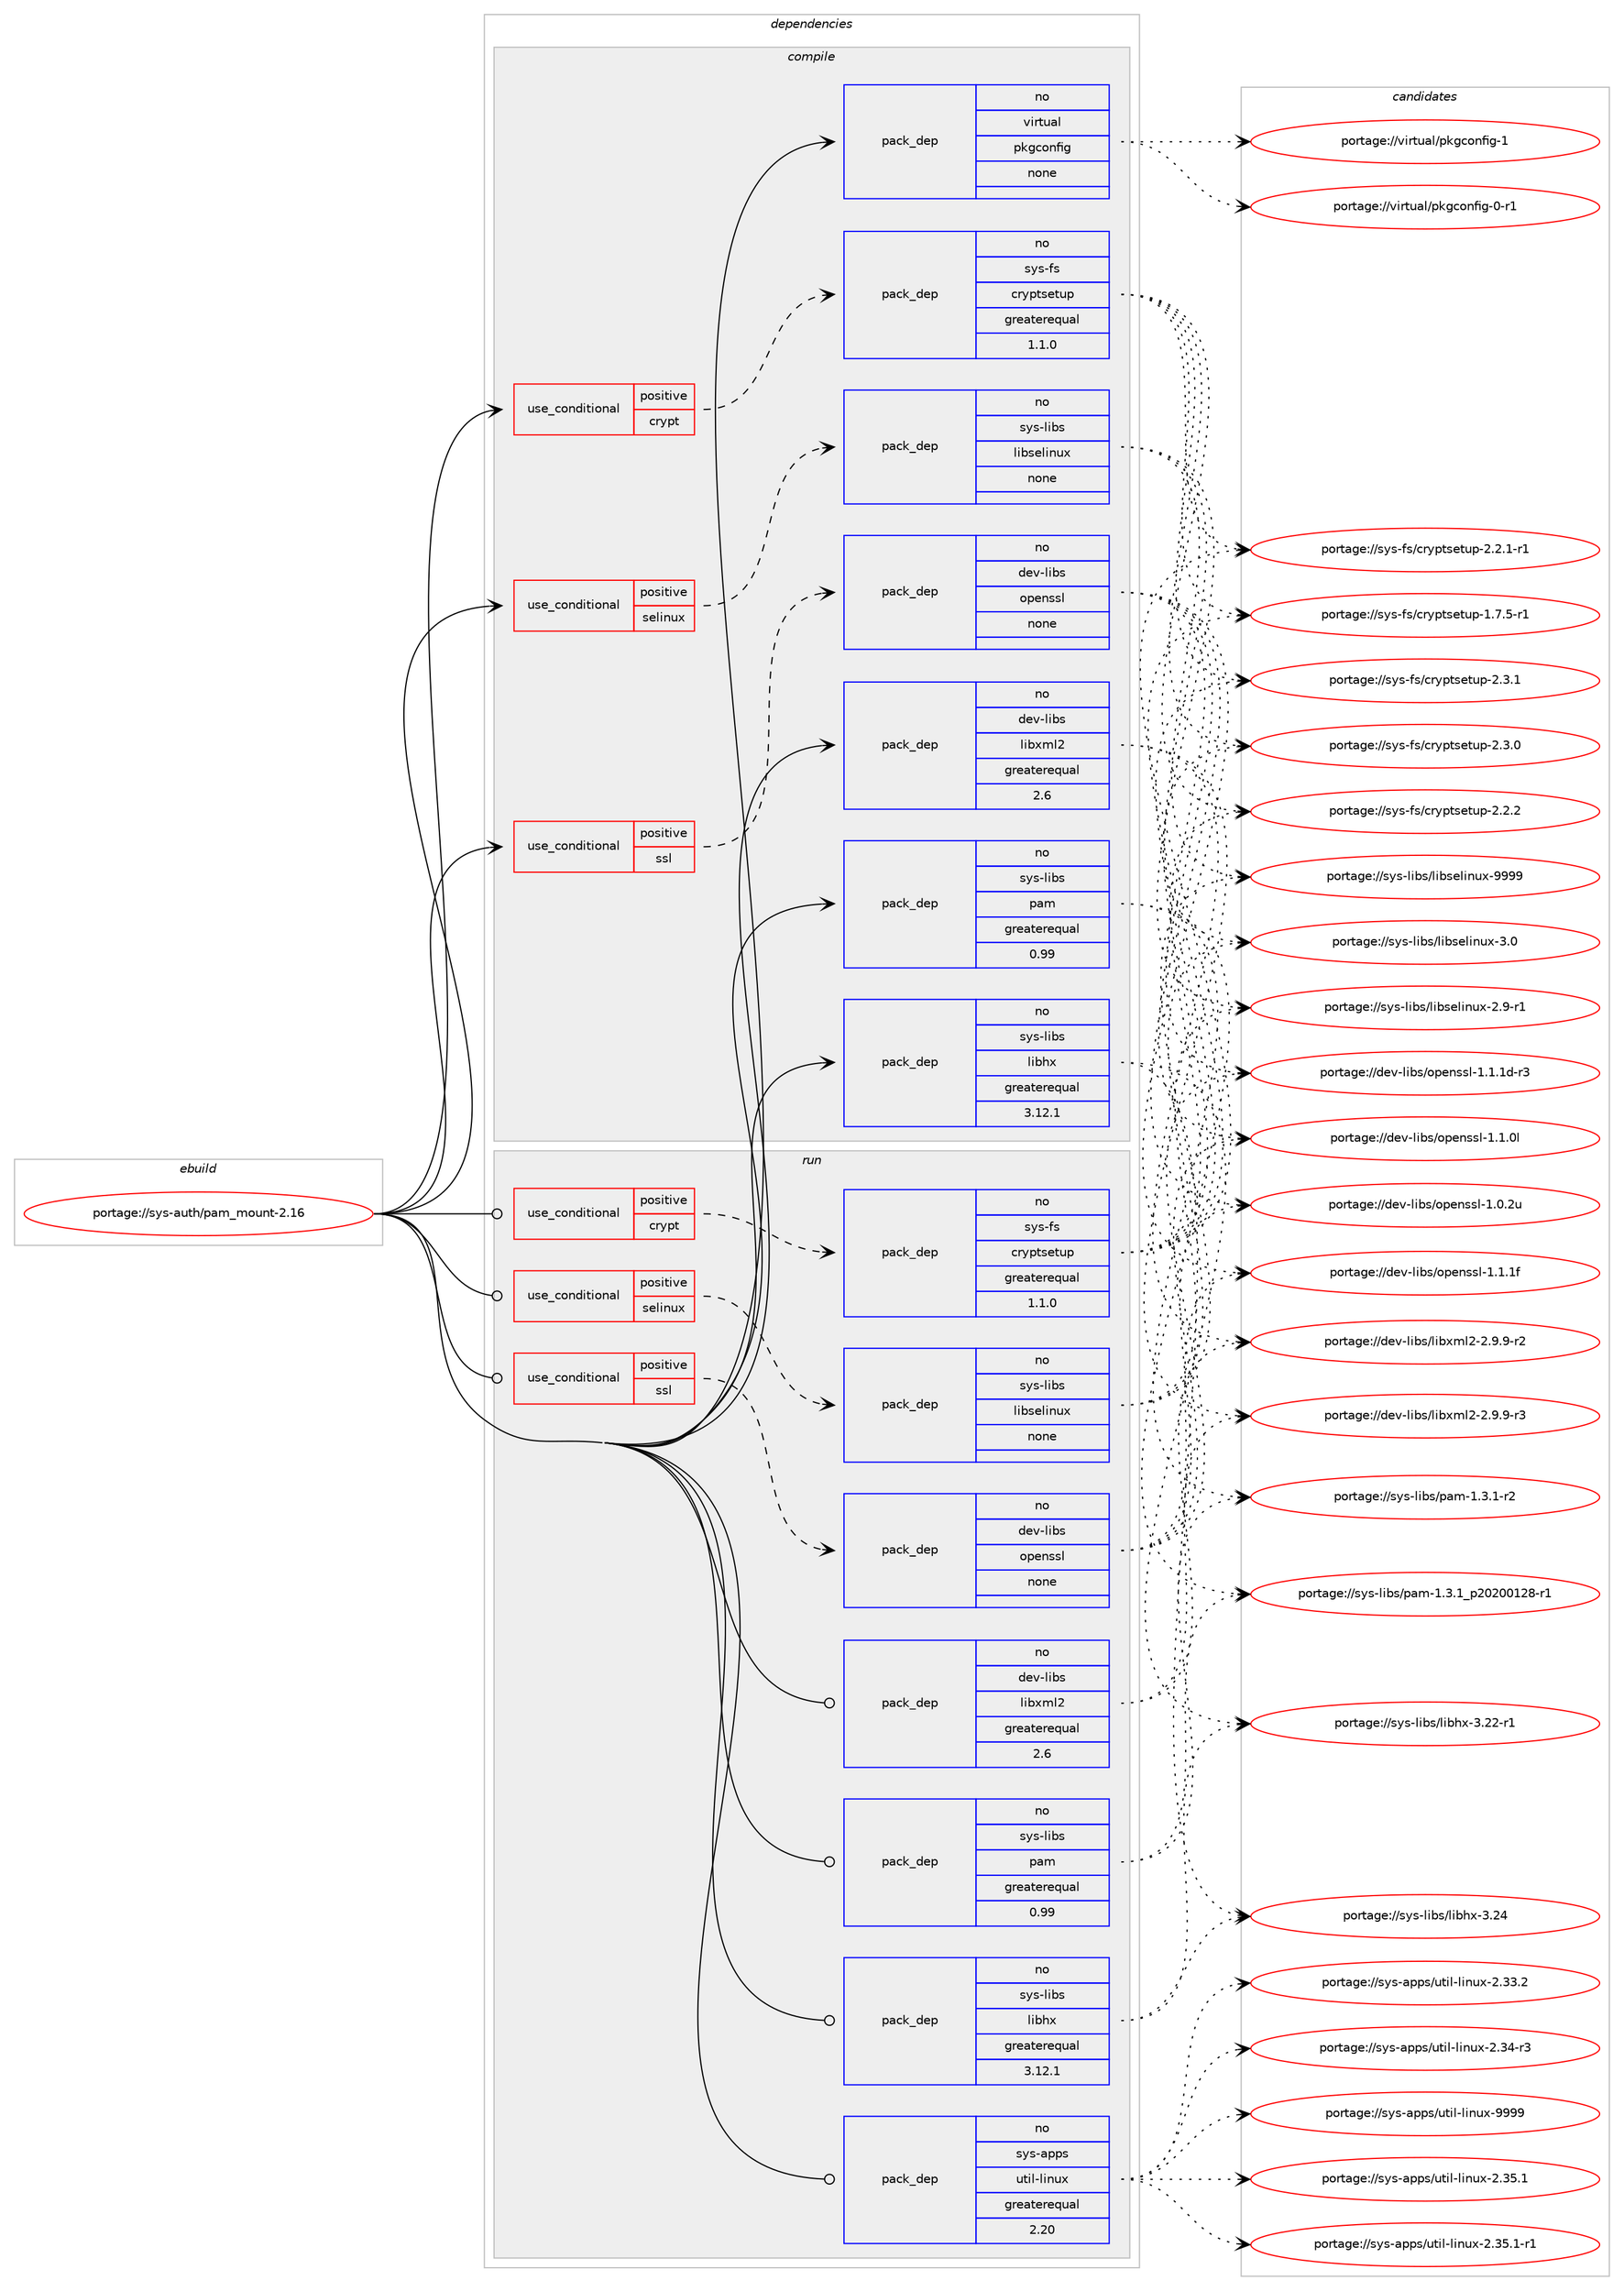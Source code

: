 digraph prolog {

# *************
# Graph options
# *************

newrank=true;
concentrate=true;
compound=true;
graph [rankdir=LR,fontname=Helvetica,fontsize=10,ranksep=1.5];#, ranksep=2.5, nodesep=0.2];
edge  [arrowhead=vee];
node  [fontname=Helvetica,fontsize=10];

# **********
# The ebuild
# **********

subgraph cluster_leftcol {
color=gray;
rank=same;
label=<<i>ebuild</i>>;
id [label="portage://sys-auth/pam_mount-2.16", color=red, width=4, href="../sys-auth/pam_mount-2.16.svg"];
}

# ****************
# The dependencies
# ****************

subgraph cluster_midcol {
color=gray;
label=<<i>dependencies</i>>;
subgraph cluster_compile {
fillcolor="#eeeeee";
style=filled;
label=<<i>compile</i>>;
subgraph cond395 {
dependency3238 [label=<<TABLE BORDER="0" CELLBORDER="1" CELLSPACING="0" CELLPADDING="4"><TR><TD ROWSPAN="3" CELLPADDING="10">use_conditional</TD></TR><TR><TD>positive</TD></TR><TR><TD>crypt</TD></TR></TABLE>>, shape=none, color=red];
subgraph pack2769 {
dependency3239 [label=<<TABLE BORDER="0" CELLBORDER="1" CELLSPACING="0" CELLPADDING="4" WIDTH="220"><TR><TD ROWSPAN="6" CELLPADDING="30">pack_dep</TD></TR><TR><TD WIDTH="110">no</TD></TR><TR><TD>sys-fs</TD></TR><TR><TD>cryptsetup</TD></TR><TR><TD>greaterequal</TD></TR><TR><TD>1.1.0</TD></TR></TABLE>>, shape=none, color=blue];
}
dependency3238:e -> dependency3239:w [weight=20,style="dashed",arrowhead="vee"];
}
id:e -> dependency3238:w [weight=20,style="solid",arrowhead="vee"];
subgraph cond396 {
dependency3240 [label=<<TABLE BORDER="0" CELLBORDER="1" CELLSPACING="0" CELLPADDING="4"><TR><TD ROWSPAN="3" CELLPADDING="10">use_conditional</TD></TR><TR><TD>positive</TD></TR><TR><TD>selinux</TD></TR></TABLE>>, shape=none, color=red];
subgraph pack2770 {
dependency3241 [label=<<TABLE BORDER="0" CELLBORDER="1" CELLSPACING="0" CELLPADDING="4" WIDTH="220"><TR><TD ROWSPAN="6" CELLPADDING="30">pack_dep</TD></TR><TR><TD WIDTH="110">no</TD></TR><TR><TD>sys-libs</TD></TR><TR><TD>libselinux</TD></TR><TR><TD>none</TD></TR><TR><TD></TD></TR></TABLE>>, shape=none, color=blue];
}
dependency3240:e -> dependency3241:w [weight=20,style="dashed",arrowhead="vee"];
}
id:e -> dependency3240:w [weight=20,style="solid",arrowhead="vee"];
subgraph cond397 {
dependency3242 [label=<<TABLE BORDER="0" CELLBORDER="1" CELLSPACING="0" CELLPADDING="4"><TR><TD ROWSPAN="3" CELLPADDING="10">use_conditional</TD></TR><TR><TD>positive</TD></TR><TR><TD>ssl</TD></TR></TABLE>>, shape=none, color=red];
subgraph pack2771 {
dependency3243 [label=<<TABLE BORDER="0" CELLBORDER="1" CELLSPACING="0" CELLPADDING="4" WIDTH="220"><TR><TD ROWSPAN="6" CELLPADDING="30">pack_dep</TD></TR><TR><TD WIDTH="110">no</TD></TR><TR><TD>dev-libs</TD></TR><TR><TD>openssl</TD></TR><TR><TD>none</TD></TR><TR><TD></TD></TR></TABLE>>, shape=none, color=blue];
}
dependency3242:e -> dependency3243:w [weight=20,style="dashed",arrowhead="vee"];
}
id:e -> dependency3242:w [weight=20,style="solid",arrowhead="vee"];
subgraph pack2772 {
dependency3244 [label=<<TABLE BORDER="0" CELLBORDER="1" CELLSPACING="0" CELLPADDING="4" WIDTH="220"><TR><TD ROWSPAN="6" CELLPADDING="30">pack_dep</TD></TR><TR><TD WIDTH="110">no</TD></TR><TR><TD>dev-libs</TD></TR><TR><TD>libxml2</TD></TR><TR><TD>greaterequal</TD></TR><TR><TD>2.6</TD></TR></TABLE>>, shape=none, color=blue];
}
id:e -> dependency3244:w [weight=20,style="solid",arrowhead="vee"];
subgraph pack2773 {
dependency3245 [label=<<TABLE BORDER="0" CELLBORDER="1" CELLSPACING="0" CELLPADDING="4" WIDTH="220"><TR><TD ROWSPAN="6" CELLPADDING="30">pack_dep</TD></TR><TR><TD WIDTH="110">no</TD></TR><TR><TD>sys-libs</TD></TR><TR><TD>libhx</TD></TR><TR><TD>greaterequal</TD></TR><TR><TD>3.12.1</TD></TR></TABLE>>, shape=none, color=blue];
}
id:e -> dependency3245:w [weight=20,style="solid",arrowhead="vee"];
subgraph pack2774 {
dependency3246 [label=<<TABLE BORDER="0" CELLBORDER="1" CELLSPACING="0" CELLPADDING="4" WIDTH="220"><TR><TD ROWSPAN="6" CELLPADDING="30">pack_dep</TD></TR><TR><TD WIDTH="110">no</TD></TR><TR><TD>sys-libs</TD></TR><TR><TD>pam</TD></TR><TR><TD>greaterequal</TD></TR><TR><TD>0.99</TD></TR></TABLE>>, shape=none, color=blue];
}
id:e -> dependency3246:w [weight=20,style="solid",arrowhead="vee"];
subgraph pack2775 {
dependency3247 [label=<<TABLE BORDER="0" CELLBORDER="1" CELLSPACING="0" CELLPADDING="4" WIDTH="220"><TR><TD ROWSPAN="6" CELLPADDING="30">pack_dep</TD></TR><TR><TD WIDTH="110">no</TD></TR><TR><TD>virtual</TD></TR><TR><TD>pkgconfig</TD></TR><TR><TD>none</TD></TR><TR><TD></TD></TR></TABLE>>, shape=none, color=blue];
}
id:e -> dependency3247:w [weight=20,style="solid",arrowhead="vee"];
}
subgraph cluster_compileandrun {
fillcolor="#eeeeee";
style=filled;
label=<<i>compile and run</i>>;
}
subgraph cluster_run {
fillcolor="#eeeeee";
style=filled;
label=<<i>run</i>>;
subgraph cond398 {
dependency3248 [label=<<TABLE BORDER="0" CELLBORDER="1" CELLSPACING="0" CELLPADDING="4"><TR><TD ROWSPAN="3" CELLPADDING="10">use_conditional</TD></TR><TR><TD>positive</TD></TR><TR><TD>crypt</TD></TR></TABLE>>, shape=none, color=red];
subgraph pack2776 {
dependency3249 [label=<<TABLE BORDER="0" CELLBORDER="1" CELLSPACING="0" CELLPADDING="4" WIDTH="220"><TR><TD ROWSPAN="6" CELLPADDING="30">pack_dep</TD></TR><TR><TD WIDTH="110">no</TD></TR><TR><TD>sys-fs</TD></TR><TR><TD>cryptsetup</TD></TR><TR><TD>greaterequal</TD></TR><TR><TD>1.1.0</TD></TR></TABLE>>, shape=none, color=blue];
}
dependency3248:e -> dependency3249:w [weight=20,style="dashed",arrowhead="vee"];
}
id:e -> dependency3248:w [weight=20,style="solid",arrowhead="odot"];
subgraph cond399 {
dependency3250 [label=<<TABLE BORDER="0" CELLBORDER="1" CELLSPACING="0" CELLPADDING="4"><TR><TD ROWSPAN="3" CELLPADDING="10">use_conditional</TD></TR><TR><TD>positive</TD></TR><TR><TD>selinux</TD></TR></TABLE>>, shape=none, color=red];
subgraph pack2777 {
dependency3251 [label=<<TABLE BORDER="0" CELLBORDER="1" CELLSPACING="0" CELLPADDING="4" WIDTH="220"><TR><TD ROWSPAN="6" CELLPADDING="30">pack_dep</TD></TR><TR><TD WIDTH="110">no</TD></TR><TR><TD>sys-libs</TD></TR><TR><TD>libselinux</TD></TR><TR><TD>none</TD></TR><TR><TD></TD></TR></TABLE>>, shape=none, color=blue];
}
dependency3250:e -> dependency3251:w [weight=20,style="dashed",arrowhead="vee"];
}
id:e -> dependency3250:w [weight=20,style="solid",arrowhead="odot"];
subgraph cond400 {
dependency3252 [label=<<TABLE BORDER="0" CELLBORDER="1" CELLSPACING="0" CELLPADDING="4"><TR><TD ROWSPAN="3" CELLPADDING="10">use_conditional</TD></TR><TR><TD>positive</TD></TR><TR><TD>ssl</TD></TR></TABLE>>, shape=none, color=red];
subgraph pack2778 {
dependency3253 [label=<<TABLE BORDER="0" CELLBORDER="1" CELLSPACING="0" CELLPADDING="4" WIDTH="220"><TR><TD ROWSPAN="6" CELLPADDING="30">pack_dep</TD></TR><TR><TD WIDTH="110">no</TD></TR><TR><TD>dev-libs</TD></TR><TR><TD>openssl</TD></TR><TR><TD>none</TD></TR><TR><TD></TD></TR></TABLE>>, shape=none, color=blue];
}
dependency3252:e -> dependency3253:w [weight=20,style="dashed",arrowhead="vee"];
}
id:e -> dependency3252:w [weight=20,style="solid",arrowhead="odot"];
subgraph pack2779 {
dependency3254 [label=<<TABLE BORDER="0" CELLBORDER="1" CELLSPACING="0" CELLPADDING="4" WIDTH="220"><TR><TD ROWSPAN="6" CELLPADDING="30">pack_dep</TD></TR><TR><TD WIDTH="110">no</TD></TR><TR><TD>dev-libs</TD></TR><TR><TD>libxml2</TD></TR><TR><TD>greaterequal</TD></TR><TR><TD>2.6</TD></TR></TABLE>>, shape=none, color=blue];
}
id:e -> dependency3254:w [weight=20,style="solid",arrowhead="odot"];
subgraph pack2780 {
dependency3255 [label=<<TABLE BORDER="0" CELLBORDER="1" CELLSPACING="0" CELLPADDING="4" WIDTH="220"><TR><TD ROWSPAN="6" CELLPADDING="30">pack_dep</TD></TR><TR><TD WIDTH="110">no</TD></TR><TR><TD>sys-apps</TD></TR><TR><TD>util-linux</TD></TR><TR><TD>greaterequal</TD></TR><TR><TD>2.20</TD></TR></TABLE>>, shape=none, color=blue];
}
id:e -> dependency3255:w [weight=20,style="solid",arrowhead="odot"];
subgraph pack2781 {
dependency3256 [label=<<TABLE BORDER="0" CELLBORDER="1" CELLSPACING="0" CELLPADDING="4" WIDTH="220"><TR><TD ROWSPAN="6" CELLPADDING="30">pack_dep</TD></TR><TR><TD WIDTH="110">no</TD></TR><TR><TD>sys-libs</TD></TR><TR><TD>libhx</TD></TR><TR><TD>greaterequal</TD></TR><TR><TD>3.12.1</TD></TR></TABLE>>, shape=none, color=blue];
}
id:e -> dependency3256:w [weight=20,style="solid",arrowhead="odot"];
subgraph pack2782 {
dependency3257 [label=<<TABLE BORDER="0" CELLBORDER="1" CELLSPACING="0" CELLPADDING="4" WIDTH="220"><TR><TD ROWSPAN="6" CELLPADDING="30">pack_dep</TD></TR><TR><TD WIDTH="110">no</TD></TR><TR><TD>sys-libs</TD></TR><TR><TD>pam</TD></TR><TR><TD>greaterequal</TD></TR><TR><TD>0.99</TD></TR></TABLE>>, shape=none, color=blue];
}
id:e -> dependency3257:w [weight=20,style="solid",arrowhead="odot"];
}
}

# **************
# The candidates
# **************

subgraph cluster_choices {
rank=same;
color=gray;
label=<<i>candidates</i>>;

subgraph choice2769 {
color=black;
nodesep=1;
choice115121115451021154799114121112116115101116117112455046514649 [label="portage://sys-fs/cryptsetup-2.3.1", color=red, width=4,href="../sys-fs/cryptsetup-2.3.1.svg"];
choice115121115451021154799114121112116115101116117112455046514648 [label="portage://sys-fs/cryptsetup-2.3.0", color=red, width=4,href="../sys-fs/cryptsetup-2.3.0.svg"];
choice115121115451021154799114121112116115101116117112455046504650 [label="portage://sys-fs/cryptsetup-2.2.2", color=red, width=4,href="../sys-fs/cryptsetup-2.2.2.svg"];
choice1151211154510211547991141211121161151011161171124550465046494511449 [label="portage://sys-fs/cryptsetup-2.2.1-r1", color=red, width=4,href="../sys-fs/cryptsetup-2.2.1-r1.svg"];
choice1151211154510211547991141211121161151011161171124549465546534511449 [label="portage://sys-fs/cryptsetup-1.7.5-r1", color=red, width=4,href="../sys-fs/cryptsetup-1.7.5-r1.svg"];
dependency3239:e -> choice115121115451021154799114121112116115101116117112455046514649:w [style=dotted,weight="100"];
dependency3239:e -> choice115121115451021154799114121112116115101116117112455046514648:w [style=dotted,weight="100"];
dependency3239:e -> choice115121115451021154799114121112116115101116117112455046504650:w [style=dotted,weight="100"];
dependency3239:e -> choice1151211154510211547991141211121161151011161171124550465046494511449:w [style=dotted,weight="100"];
dependency3239:e -> choice1151211154510211547991141211121161151011161171124549465546534511449:w [style=dotted,weight="100"];
}
subgraph choice2770 {
color=black;
nodesep=1;
choice115121115451081059811547108105981151011081051101171204557575757 [label="portage://sys-libs/libselinux-9999", color=red, width=4,href="../sys-libs/libselinux-9999.svg"];
choice1151211154510810598115471081059811510110810511011712045514648 [label="portage://sys-libs/libselinux-3.0", color=red, width=4,href="../sys-libs/libselinux-3.0.svg"];
choice11512111545108105981154710810598115101108105110117120455046574511449 [label="portage://sys-libs/libselinux-2.9-r1", color=red, width=4,href="../sys-libs/libselinux-2.9-r1.svg"];
dependency3241:e -> choice115121115451081059811547108105981151011081051101171204557575757:w [style=dotted,weight="100"];
dependency3241:e -> choice1151211154510810598115471081059811510110810511011712045514648:w [style=dotted,weight="100"];
dependency3241:e -> choice11512111545108105981154710810598115101108105110117120455046574511449:w [style=dotted,weight="100"];
}
subgraph choice2771 {
color=black;
nodesep=1;
choice100101118451081059811547111112101110115115108454946494649102 [label="portage://dev-libs/openssl-1.1.1f", color=red, width=4,href="../dev-libs/openssl-1.1.1f.svg"];
choice1001011184510810598115471111121011101151151084549464946491004511451 [label="portage://dev-libs/openssl-1.1.1d-r3", color=red, width=4,href="../dev-libs/openssl-1.1.1d-r3.svg"];
choice100101118451081059811547111112101110115115108454946494648108 [label="portage://dev-libs/openssl-1.1.0l", color=red, width=4,href="../dev-libs/openssl-1.1.0l.svg"];
choice100101118451081059811547111112101110115115108454946484650117 [label="portage://dev-libs/openssl-1.0.2u", color=red, width=4,href="../dev-libs/openssl-1.0.2u.svg"];
dependency3243:e -> choice100101118451081059811547111112101110115115108454946494649102:w [style=dotted,weight="100"];
dependency3243:e -> choice1001011184510810598115471111121011101151151084549464946491004511451:w [style=dotted,weight="100"];
dependency3243:e -> choice100101118451081059811547111112101110115115108454946494648108:w [style=dotted,weight="100"];
dependency3243:e -> choice100101118451081059811547111112101110115115108454946484650117:w [style=dotted,weight="100"];
}
subgraph choice2772 {
color=black;
nodesep=1;
choice10010111845108105981154710810598120109108504550465746574511451 [label="portage://dev-libs/libxml2-2.9.9-r3", color=red, width=4,href="../dev-libs/libxml2-2.9.9-r3.svg"];
choice10010111845108105981154710810598120109108504550465746574511450 [label="portage://dev-libs/libxml2-2.9.9-r2", color=red, width=4,href="../dev-libs/libxml2-2.9.9-r2.svg"];
dependency3244:e -> choice10010111845108105981154710810598120109108504550465746574511451:w [style=dotted,weight="100"];
dependency3244:e -> choice10010111845108105981154710810598120109108504550465746574511450:w [style=dotted,weight="100"];
}
subgraph choice2773 {
color=black;
nodesep=1;
choice115121115451081059811547108105981041204551465052 [label="portage://sys-libs/libhx-3.24", color=red, width=4,href="../sys-libs/libhx-3.24.svg"];
choice1151211154510810598115471081059810412045514650504511449 [label="portage://sys-libs/libhx-3.22-r1", color=red, width=4,href="../sys-libs/libhx-3.22-r1.svg"];
dependency3245:e -> choice115121115451081059811547108105981041204551465052:w [style=dotted,weight="100"];
dependency3245:e -> choice1151211154510810598115471081059810412045514650504511449:w [style=dotted,weight="100"];
}
subgraph choice2774 {
color=black;
nodesep=1;
choice115121115451081059811547112971094549465146499511250485048484950564511449 [label="portage://sys-libs/pam-1.3.1_p20200128-r1", color=red, width=4,href="../sys-libs/pam-1.3.1_p20200128-r1.svg"];
choice115121115451081059811547112971094549465146494511450 [label="portage://sys-libs/pam-1.3.1-r2", color=red, width=4,href="../sys-libs/pam-1.3.1-r2.svg"];
dependency3246:e -> choice115121115451081059811547112971094549465146499511250485048484950564511449:w [style=dotted,weight="100"];
dependency3246:e -> choice115121115451081059811547112971094549465146494511450:w [style=dotted,weight="100"];
}
subgraph choice2775 {
color=black;
nodesep=1;
choice1181051141161179710847112107103991111101021051034549 [label="portage://virtual/pkgconfig-1", color=red, width=4,href="../virtual/pkgconfig-1.svg"];
choice11810511411611797108471121071039911111010210510345484511449 [label="portage://virtual/pkgconfig-0-r1", color=red, width=4,href="../virtual/pkgconfig-0-r1.svg"];
dependency3247:e -> choice1181051141161179710847112107103991111101021051034549:w [style=dotted,weight="100"];
dependency3247:e -> choice11810511411611797108471121071039911111010210510345484511449:w [style=dotted,weight="100"];
}
subgraph choice2776 {
color=black;
nodesep=1;
choice115121115451021154799114121112116115101116117112455046514649 [label="portage://sys-fs/cryptsetup-2.3.1", color=red, width=4,href="../sys-fs/cryptsetup-2.3.1.svg"];
choice115121115451021154799114121112116115101116117112455046514648 [label="portage://sys-fs/cryptsetup-2.3.0", color=red, width=4,href="../sys-fs/cryptsetup-2.3.0.svg"];
choice115121115451021154799114121112116115101116117112455046504650 [label="portage://sys-fs/cryptsetup-2.2.2", color=red, width=4,href="../sys-fs/cryptsetup-2.2.2.svg"];
choice1151211154510211547991141211121161151011161171124550465046494511449 [label="portage://sys-fs/cryptsetup-2.2.1-r1", color=red, width=4,href="../sys-fs/cryptsetup-2.2.1-r1.svg"];
choice1151211154510211547991141211121161151011161171124549465546534511449 [label="portage://sys-fs/cryptsetup-1.7.5-r1", color=red, width=4,href="../sys-fs/cryptsetup-1.7.5-r1.svg"];
dependency3249:e -> choice115121115451021154799114121112116115101116117112455046514649:w [style=dotted,weight="100"];
dependency3249:e -> choice115121115451021154799114121112116115101116117112455046514648:w [style=dotted,weight="100"];
dependency3249:e -> choice115121115451021154799114121112116115101116117112455046504650:w [style=dotted,weight="100"];
dependency3249:e -> choice1151211154510211547991141211121161151011161171124550465046494511449:w [style=dotted,weight="100"];
dependency3249:e -> choice1151211154510211547991141211121161151011161171124549465546534511449:w [style=dotted,weight="100"];
}
subgraph choice2777 {
color=black;
nodesep=1;
choice115121115451081059811547108105981151011081051101171204557575757 [label="portage://sys-libs/libselinux-9999", color=red, width=4,href="../sys-libs/libselinux-9999.svg"];
choice1151211154510810598115471081059811510110810511011712045514648 [label="portage://sys-libs/libselinux-3.0", color=red, width=4,href="../sys-libs/libselinux-3.0.svg"];
choice11512111545108105981154710810598115101108105110117120455046574511449 [label="portage://sys-libs/libselinux-2.9-r1", color=red, width=4,href="../sys-libs/libselinux-2.9-r1.svg"];
dependency3251:e -> choice115121115451081059811547108105981151011081051101171204557575757:w [style=dotted,weight="100"];
dependency3251:e -> choice1151211154510810598115471081059811510110810511011712045514648:w [style=dotted,weight="100"];
dependency3251:e -> choice11512111545108105981154710810598115101108105110117120455046574511449:w [style=dotted,weight="100"];
}
subgraph choice2778 {
color=black;
nodesep=1;
choice100101118451081059811547111112101110115115108454946494649102 [label="portage://dev-libs/openssl-1.1.1f", color=red, width=4,href="../dev-libs/openssl-1.1.1f.svg"];
choice1001011184510810598115471111121011101151151084549464946491004511451 [label="portage://dev-libs/openssl-1.1.1d-r3", color=red, width=4,href="../dev-libs/openssl-1.1.1d-r3.svg"];
choice100101118451081059811547111112101110115115108454946494648108 [label="portage://dev-libs/openssl-1.1.0l", color=red, width=4,href="../dev-libs/openssl-1.1.0l.svg"];
choice100101118451081059811547111112101110115115108454946484650117 [label="portage://dev-libs/openssl-1.0.2u", color=red, width=4,href="../dev-libs/openssl-1.0.2u.svg"];
dependency3253:e -> choice100101118451081059811547111112101110115115108454946494649102:w [style=dotted,weight="100"];
dependency3253:e -> choice1001011184510810598115471111121011101151151084549464946491004511451:w [style=dotted,weight="100"];
dependency3253:e -> choice100101118451081059811547111112101110115115108454946494648108:w [style=dotted,weight="100"];
dependency3253:e -> choice100101118451081059811547111112101110115115108454946484650117:w [style=dotted,weight="100"];
}
subgraph choice2779 {
color=black;
nodesep=1;
choice10010111845108105981154710810598120109108504550465746574511451 [label="portage://dev-libs/libxml2-2.9.9-r3", color=red, width=4,href="../dev-libs/libxml2-2.9.9-r3.svg"];
choice10010111845108105981154710810598120109108504550465746574511450 [label="portage://dev-libs/libxml2-2.9.9-r2", color=red, width=4,href="../dev-libs/libxml2-2.9.9-r2.svg"];
dependency3254:e -> choice10010111845108105981154710810598120109108504550465746574511451:w [style=dotted,weight="100"];
dependency3254:e -> choice10010111845108105981154710810598120109108504550465746574511450:w [style=dotted,weight="100"];
}
subgraph choice2780 {
color=black;
nodesep=1;
choice115121115459711211211547117116105108451081051101171204557575757 [label="portage://sys-apps/util-linux-9999", color=red, width=4,href="../sys-apps/util-linux-9999.svg"];
choice11512111545971121121154711711610510845108105110117120455046515346494511449 [label="portage://sys-apps/util-linux-2.35.1-r1", color=red, width=4,href="../sys-apps/util-linux-2.35.1-r1.svg"];
choice1151211154597112112115471171161051084510810511011712045504651534649 [label="portage://sys-apps/util-linux-2.35.1", color=red, width=4,href="../sys-apps/util-linux-2.35.1.svg"];
choice1151211154597112112115471171161051084510810511011712045504651524511451 [label="portage://sys-apps/util-linux-2.34-r3", color=red, width=4,href="../sys-apps/util-linux-2.34-r3.svg"];
choice1151211154597112112115471171161051084510810511011712045504651514650 [label="portage://sys-apps/util-linux-2.33.2", color=red, width=4,href="../sys-apps/util-linux-2.33.2.svg"];
dependency3255:e -> choice115121115459711211211547117116105108451081051101171204557575757:w [style=dotted,weight="100"];
dependency3255:e -> choice11512111545971121121154711711610510845108105110117120455046515346494511449:w [style=dotted,weight="100"];
dependency3255:e -> choice1151211154597112112115471171161051084510810511011712045504651534649:w [style=dotted,weight="100"];
dependency3255:e -> choice1151211154597112112115471171161051084510810511011712045504651524511451:w [style=dotted,weight="100"];
dependency3255:e -> choice1151211154597112112115471171161051084510810511011712045504651514650:w [style=dotted,weight="100"];
}
subgraph choice2781 {
color=black;
nodesep=1;
choice115121115451081059811547108105981041204551465052 [label="portage://sys-libs/libhx-3.24", color=red, width=4,href="../sys-libs/libhx-3.24.svg"];
choice1151211154510810598115471081059810412045514650504511449 [label="portage://sys-libs/libhx-3.22-r1", color=red, width=4,href="../sys-libs/libhx-3.22-r1.svg"];
dependency3256:e -> choice115121115451081059811547108105981041204551465052:w [style=dotted,weight="100"];
dependency3256:e -> choice1151211154510810598115471081059810412045514650504511449:w [style=dotted,weight="100"];
}
subgraph choice2782 {
color=black;
nodesep=1;
choice115121115451081059811547112971094549465146499511250485048484950564511449 [label="portage://sys-libs/pam-1.3.1_p20200128-r1", color=red, width=4,href="../sys-libs/pam-1.3.1_p20200128-r1.svg"];
choice115121115451081059811547112971094549465146494511450 [label="portage://sys-libs/pam-1.3.1-r2", color=red, width=4,href="../sys-libs/pam-1.3.1-r2.svg"];
dependency3257:e -> choice115121115451081059811547112971094549465146499511250485048484950564511449:w [style=dotted,weight="100"];
dependency3257:e -> choice115121115451081059811547112971094549465146494511450:w [style=dotted,weight="100"];
}
}

}
